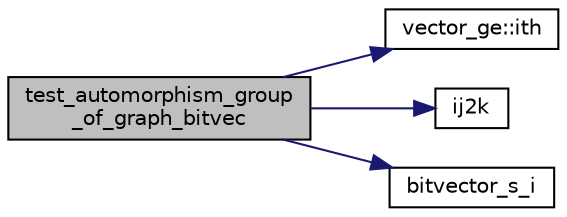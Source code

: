 digraph "test_automorphism_group_of_graph_bitvec"
{
  edge [fontname="Helvetica",fontsize="10",labelfontname="Helvetica",labelfontsize="10"];
  node [fontname="Helvetica",fontsize="10",shape=record];
  rankdir="LR";
  Node9277 [label="test_automorphism_group\l_of_graph_bitvec",height=0.2,width=0.4,color="black", fillcolor="grey75", style="filled", fontcolor="black"];
  Node9277 -> Node9278 [color="midnightblue",fontsize="10",style="solid",fontname="Helvetica"];
  Node9278 [label="vector_ge::ith",height=0.2,width=0.4,color="black", fillcolor="white", style="filled",URL="$d4/d6e/classvector__ge.html#a1ff002e8b746a9beb119d57dcd4a15ff"];
  Node9277 -> Node9279 [color="midnightblue",fontsize="10",style="solid",fontname="Helvetica"];
  Node9279 [label="ij2k",height=0.2,width=0.4,color="black", fillcolor="white", style="filled",URL="$df/dbf/sajeeb_8_c.html#a68a0fe85ad4b80a9220cb33f9c4c0042"];
  Node9277 -> Node9280 [color="midnightblue",fontsize="10",style="solid",fontname="Helvetica"];
  Node9280 [label="bitvector_s_i",height=0.2,width=0.4,color="black", fillcolor="white", style="filled",URL="$df/dbf/sajeeb_8_c.html#ac0135a3681a44df3fe7af1545676fbe2"];
}
